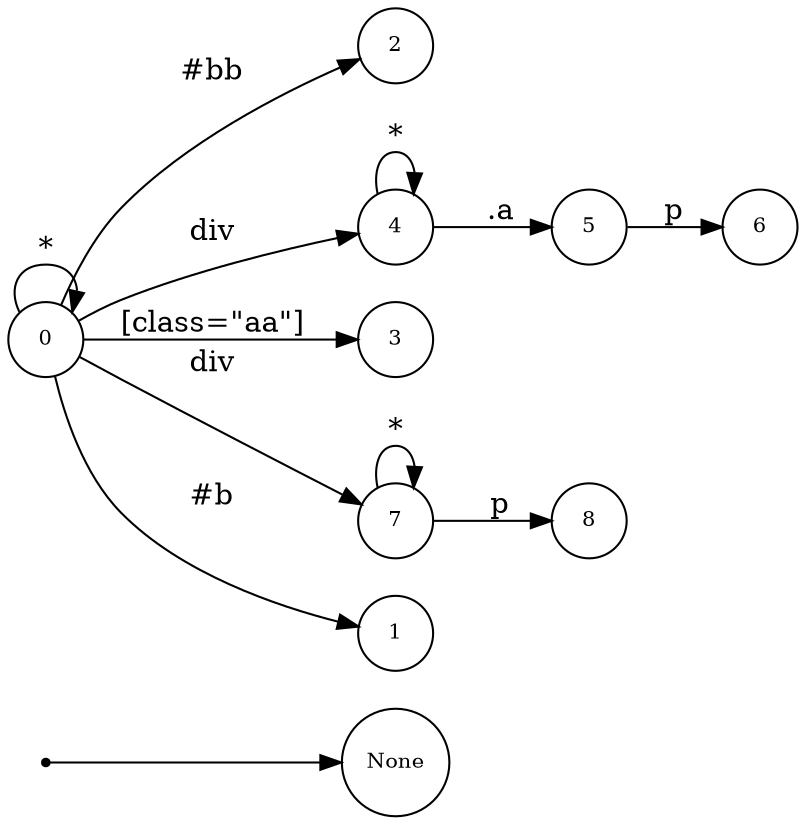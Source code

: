 digraph NFA {
  rankdir=LR;
  node [shape=circle, fontsize=10];
  __start [shape=point, label=""];
  __start -> None;
  5 [label="5"];
  2 [label="2"];
  0 [label="0"];
  6 [label="6"];
  4 [label="4"];
  8 [label="8"];
  3 [label="3"];
  7 [label="7"];
  1 [label="1"];
  { node [shape=doublecircle]; 1 2 3 6 8 }
  0 -> 0 [label="*"];
  0 -> 1 [label="#b"];
  0 -> 2 [label="#bb"];
  0 -> 3 [label="[class=\"aa\"]"];
  0 -> 4 [label="div"];
  4 -> 4 [label="*"];
  4 -> 5 [label=".a"];
  5 -> 6 [label="p"];
  0 -> 7 [label="div"];
  7 -> 7 [label="*"];
  7 -> 8 [label="p"];
}
